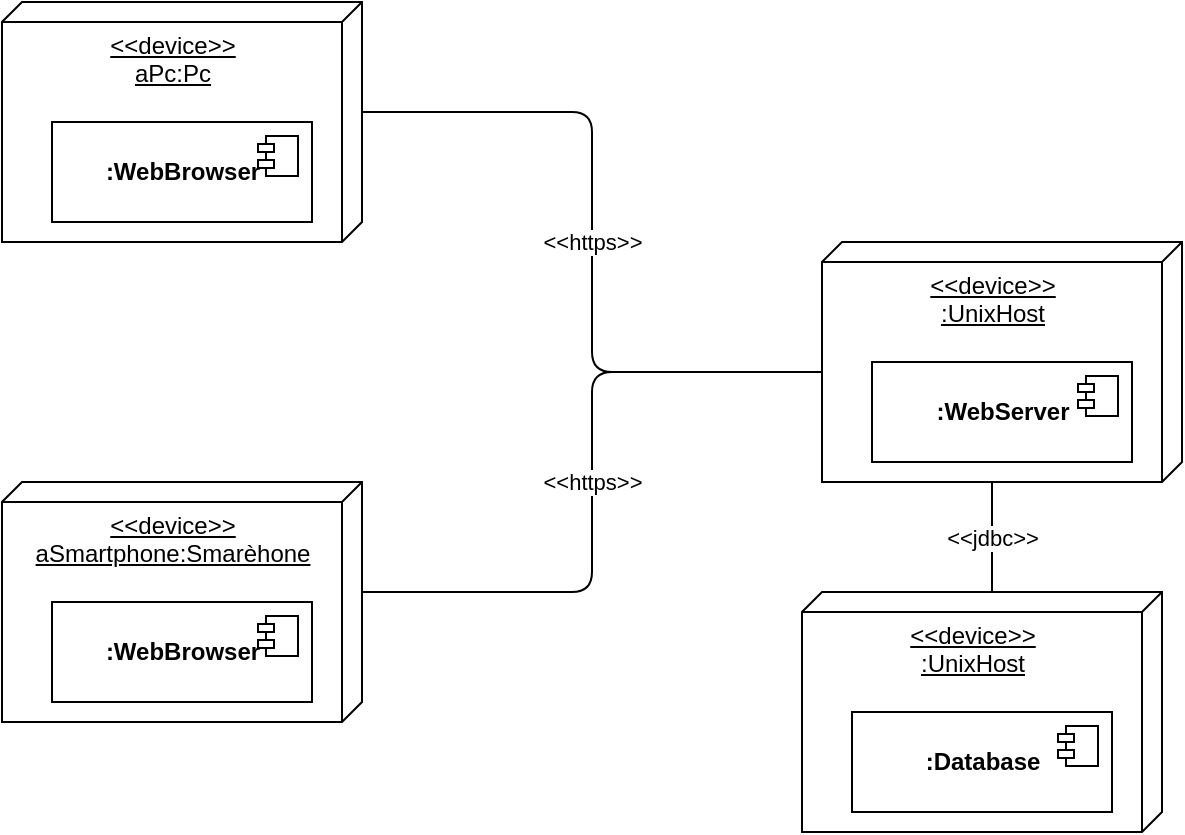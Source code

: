 <mxfile version="15.7.3" type="device" pages="2"><diagram id="Q-V1voCaVo3iUoWIKWiY" name="General view"><mxGraphModel dx="782" dy="1748" grid="1" gridSize="10" guides="1" tooltips="1" connect="1" arrows="1" fold="1" page="1" pageScale="1" pageWidth="827" pageHeight="1169" math="0" shadow="0"><root><mxCell id="0"/><mxCell id="1" parent="0"/><mxCell id="lvnrlmjxJkwLvI-EqiuW-22" value="&amp;lt;&amp;lt;jdbc&amp;gt;&amp;gt;" style="edgeStyle=orthogonalEdgeStyle;rounded=1;orthogonalLoop=1;jettySize=auto;html=1;exitX=0;exitY=0;exitDx=120;exitDy=95;exitPerimeter=0;entryX=0;entryY=0;entryDx=0;entryDy=85;entryPerimeter=0;endArrow=none;endFill=0;" edge="1" parent="1" source="lvnrlmjxJkwLvI-EqiuW-1" target="lvnrlmjxJkwLvI-EqiuW-7"><mxGeometry relative="1" as="geometry"/></mxCell><mxCell id="lvnrlmjxJkwLvI-EqiuW-1" value="&amp;lt;&amp;lt;device&amp;gt;&amp;gt;&lt;br&gt;:UnixHost" style="verticalAlign=top;align=center;spacingTop=8;spacingLeft=2;spacingRight=12;shape=cube;size=10;direction=south;fontStyle=4;html=1;" vertex="1" parent="1"><mxGeometry x="500" y="110" width="180" height="120" as="geometry"/></mxCell><mxCell id="lvnrlmjxJkwLvI-EqiuW-2" value="&lt;b&gt;:WebServer&lt;/b&gt;" style="html=1;dropTarget=0;align=center;" vertex="1" parent="1"><mxGeometry x="525" y="170" width="130" height="50" as="geometry"/></mxCell><mxCell id="lvnrlmjxJkwLvI-EqiuW-3" value="" style="shape=module;jettyWidth=8;jettyHeight=4;align=center;" vertex="1" parent="lvnrlmjxJkwLvI-EqiuW-2"><mxGeometry x="1" width="20" height="20" relative="1" as="geometry"><mxPoint x="-27" y="7" as="offset"/></mxGeometry></mxCell><mxCell id="lvnrlmjxJkwLvI-EqiuW-20" value="&lt;span style=&quot;color: rgb(0 , 0 , 0) ; font-family: &amp;#34;helvetica&amp;#34; ; font-size: 11px ; font-style: normal ; font-weight: 400 ; letter-spacing: normal ; text-align: center ; text-indent: 0px ; text-transform: none ; word-spacing: 0px ; background-color: rgb(255 , 255 , 255) ; display: inline ; float: none&quot;&gt;&amp;lt;&amp;lt;https&amp;gt;&amp;gt;&lt;/span&gt;" style="edgeStyle=orthogonalEdgeStyle;rounded=1;orthogonalLoop=1;jettySize=auto;html=1;exitX=0;exitY=0;exitDx=55;exitDy=0;exitPerimeter=0;entryX=0;entryY=0;entryDx=65;entryDy=180;entryPerimeter=0;endArrow=none;endFill=0;" edge="1" parent="1" source="lvnrlmjxJkwLvI-EqiuW-4" target="lvnrlmjxJkwLvI-EqiuW-1"><mxGeometry relative="1" as="geometry"/></mxCell><mxCell id="lvnrlmjxJkwLvI-EqiuW-4" value="&amp;lt;&amp;lt;device&amp;gt;&amp;gt;&lt;br&gt;aPc:Pc" style="verticalAlign=top;align=center;spacingTop=8;spacingLeft=2;spacingRight=12;shape=cube;size=10;direction=south;fontStyle=4;html=1;" vertex="1" parent="1"><mxGeometry x="90" y="-10" width="180" height="120" as="geometry"/></mxCell><mxCell id="lvnrlmjxJkwLvI-EqiuW-5" value="&lt;b&gt;:WebBrowser&lt;/b&gt;" style="html=1;dropTarget=0;align=center;" vertex="1" parent="1"><mxGeometry x="115" y="50" width="130" height="50" as="geometry"/></mxCell><mxCell id="lvnrlmjxJkwLvI-EqiuW-6" value="" style="shape=module;jettyWidth=8;jettyHeight=4;align=center;" vertex="1" parent="lvnrlmjxJkwLvI-EqiuW-5"><mxGeometry x="1" width="20" height="20" relative="1" as="geometry"><mxPoint x="-27" y="7" as="offset"/></mxGeometry></mxCell><mxCell id="lvnrlmjxJkwLvI-EqiuW-7" value="&amp;lt;&amp;lt;device&amp;gt;&amp;gt;&lt;br&gt;:UnixHost" style="verticalAlign=top;align=center;spacingTop=8;spacingLeft=2;spacingRight=12;shape=cube;size=10;direction=south;fontStyle=4;html=1;" vertex="1" parent="1"><mxGeometry x="490" y="285" width="180" height="120" as="geometry"/></mxCell><mxCell id="lvnrlmjxJkwLvI-EqiuW-8" value="&lt;b&gt;:Database&lt;/b&gt;" style="html=1;dropTarget=0;align=center;" vertex="1" parent="1"><mxGeometry x="515" y="345" width="130" height="50" as="geometry"/></mxCell><mxCell id="lvnrlmjxJkwLvI-EqiuW-9" value="" style="shape=module;jettyWidth=8;jettyHeight=4;align=center;" vertex="1" parent="lvnrlmjxJkwLvI-EqiuW-8"><mxGeometry x="1" width="20" height="20" relative="1" as="geometry"><mxPoint x="-27" y="7" as="offset"/></mxGeometry></mxCell><mxCell id="lvnrlmjxJkwLvI-EqiuW-19" value="&amp;lt;&amp;lt;https&amp;gt;&amp;gt;" style="edgeStyle=orthogonalEdgeStyle;rounded=1;orthogonalLoop=1;jettySize=auto;html=1;exitX=0;exitY=0;exitDx=55;exitDy=0;exitPerimeter=0;entryX=0;entryY=0;entryDx=65;entryDy=180;entryPerimeter=0;endArrow=none;endFill=0;" edge="1" parent="1" source="lvnrlmjxJkwLvI-EqiuW-10" target="lvnrlmjxJkwLvI-EqiuW-1"><mxGeometry relative="1" as="geometry"/></mxCell><mxCell id="lvnrlmjxJkwLvI-EqiuW-10" value="&amp;lt;&amp;lt;device&amp;gt;&amp;gt;&lt;br&gt;aSmartphone:Smarèhone" style="verticalAlign=top;align=center;spacingTop=8;spacingLeft=2;spacingRight=12;shape=cube;size=10;direction=south;fontStyle=4;html=1;" vertex="1" parent="1"><mxGeometry x="90" y="230" width="180" height="120" as="geometry"/></mxCell><mxCell id="lvnrlmjxJkwLvI-EqiuW-11" value="&lt;b&gt;:WebBrowser&lt;/b&gt;" style="html=1;dropTarget=0;align=center;" vertex="1" parent="1"><mxGeometry x="115" y="290" width="130" height="50" as="geometry"/></mxCell><mxCell id="lvnrlmjxJkwLvI-EqiuW-12" value="" style="shape=module;jettyWidth=8;jettyHeight=4;align=center;" vertex="1" parent="lvnrlmjxJkwLvI-EqiuW-11"><mxGeometry x="1" width="20" height="20" relative="1" as="geometry"><mxPoint x="-27" y="7" as="offset"/></mxGeometry></mxCell></root></mxGraphModel></diagram><diagram id="ZgiojKZ5UeAKMc6jC4Jt" name="WebServer"><mxGraphModel dx="539" dy="399" grid="1" gridSize="10" guides="1" tooltips="1" connect="1" arrows="1" fold="1" page="1" pageScale="1" pageWidth="827" pageHeight="1169" math="0" shadow="0"><root><mxCell id="egFvEJ8aIdewHlQxNnoY-0"/><mxCell id="egFvEJ8aIdewHlQxNnoY-1" parent="egFvEJ8aIdewHlQxNnoY-0"/><mxCell id="egFvEJ8aIdewHlQxNnoY-5" value="&lt;p style=&quot;margin: 0px ; margin-top: 6px ; text-align: center&quot;&gt;&lt;b&gt;WebServer&lt;/b&gt;&lt;/p&gt;&lt;hr&gt;&lt;p style=&quot;margin: 0px ; margin-left: 8px&quot;&gt;&lt;br&gt;&lt;/p&gt;" style="align=left;overflow=fill;html=1;dropTarget=0;" vertex="1" parent="egFvEJ8aIdewHlQxNnoY-1"><mxGeometry x="200" y="250" width="290" height="130" as="geometry"/></mxCell><mxCell id="egFvEJ8aIdewHlQxNnoY-6" value="" style="shape=component;jettyWidth=8;jettyHeight=4;align=center;" vertex="1" parent="egFvEJ8aIdewHlQxNnoY-5"><mxGeometry x="1" width="20" height="20" relative="1" as="geometry"><mxPoint x="-24" y="4" as="offset"/></mxGeometry></mxCell><mxCell id="egFvEJ8aIdewHlQxNnoY-9" value="" style="edgeStyle=orthogonalEdgeStyle;rounded=1;orthogonalLoop=1;jettySize=auto;html=1;endArrow=none;endFill=0;" edge="1" parent="egFvEJ8aIdewHlQxNnoY-1" source="egFvEJ8aIdewHlQxNnoY-7" target="egFvEJ8aIdewHlQxNnoY-8"><mxGeometry relative="1" as="geometry"/></mxCell><mxCell id="egFvEJ8aIdewHlQxNnoY-7" value="&amp;lt;&amp;lt;http&amp;gt;&amp;gt;" style="ellipse;whiteSpace=wrap;html=1;aspect=fixed;align=center;verticalAlign=middle;movableLabel=1;spacingTop=-39;" vertex="1" parent="egFvEJ8aIdewHlQxNnoY-1"><mxGeometry x="120" y="322.5" width="25" height="25" as="geometry"/></mxCell><mxCell id="egFvEJ8aIdewHlQxNnoY-15" style="edgeStyle=orthogonalEdgeStyle;rounded=1;orthogonalLoop=1;jettySize=auto;html=1;exitX=1;exitY=0.5;exitDx=0;exitDy=0;entryX=0.25;entryY=1;entryDx=0;entryDy=0;endArrow=open;endFill=0;" edge="1" parent="egFvEJ8aIdewHlQxNnoY-1" source="egFvEJ8aIdewHlQxNnoY-8" target="egFvEJ8aIdewHlQxNnoY-10"><mxGeometry relative="1" as="geometry"/></mxCell><mxCell id="egFvEJ8aIdewHlQxNnoY-8" value="" style="rounded=0;whiteSpace=wrap;html=1;align=center;" vertex="1" parent="egFvEJ8aIdewHlQxNnoY-1"><mxGeometry x="190" y="325" width="20" height="20" as="geometry"/></mxCell><mxCell id="egFvEJ8aIdewHlQxNnoY-16" style="edgeStyle=orthogonalEdgeStyle;rounded=1;orthogonalLoop=1;jettySize=auto;html=1;exitX=0.75;exitY=1;exitDx=0;exitDy=0;entryX=0.25;entryY=0;entryDx=0;entryDy=0;endArrow=open;endFill=0;" edge="1" parent="egFvEJ8aIdewHlQxNnoY-1" source="egFvEJ8aIdewHlQxNnoY-10" target="egFvEJ8aIdewHlQxNnoY-11"><mxGeometry relative="1" as="geometry"/></mxCell><mxCell id="egFvEJ8aIdewHlQxNnoY-10" value="HttpService" style="rounded=0;whiteSpace=wrap;html=1;align=center;verticalAlign=middle;" vertex="1" parent="egFvEJ8aIdewHlQxNnoY-1"><mxGeometry x="240" y="285" width="80" height="25" as="geometry"/></mxCell><mxCell id="egFvEJ8aIdewHlQxNnoY-17" style="edgeStyle=orthogonalEdgeStyle;rounded=1;orthogonalLoop=1;jettySize=auto;html=1;exitX=0.75;exitY=0;exitDx=0;exitDy=0;entryX=0;entryY=0.5;entryDx=0;entryDy=0;endArrow=open;endFill=0;" edge="1" parent="egFvEJ8aIdewHlQxNnoY-1" source="egFvEJ8aIdewHlQxNnoY-11" target="egFvEJ8aIdewHlQxNnoY-12"><mxGeometry relative="1" as="geometry"/></mxCell><mxCell id="egFvEJ8aIdewHlQxNnoY-11" value="Servlet" style="rounded=0;whiteSpace=wrap;html=1;align=center;verticalAlign=middle;" vertex="1" parent="egFvEJ8aIdewHlQxNnoY-1"><mxGeometry x="290" y="345" width="80" height="25" as="geometry"/></mxCell><mxCell id="egFvEJ8aIdewHlQxNnoY-18" style="edgeStyle=orthogonalEdgeStyle;rounded=1;orthogonalLoop=1;jettySize=auto;html=1;exitX=0.5;exitY=1;exitDx=0;exitDy=0;entryX=0;entryY=0.5;entryDx=0;entryDy=0;endArrow=open;endFill=0;" edge="1" parent="egFvEJ8aIdewHlQxNnoY-1" source="egFvEJ8aIdewHlQxNnoY-12" target="egFvEJ8aIdewHlQxNnoY-13"><mxGeometry relative="1" as="geometry"/></mxCell><mxCell id="egFvEJ8aIdewHlQxNnoY-12" value="DBProxy" style="rounded=0;whiteSpace=wrap;html=1;align=center;verticalAlign=middle;" vertex="1" parent="egFvEJ8aIdewHlQxNnoY-1"><mxGeometry x="390" y="285" width="80" height="25" as="geometry"/></mxCell><mxCell id="egFvEJ8aIdewHlQxNnoY-21" style="edgeStyle=orthogonalEdgeStyle;rounded=1;orthogonalLoop=1;jettySize=auto;html=1;exitX=1;exitY=0.5;exitDx=0;exitDy=0;entryX=0;entryY=0.5;entryDx=0;entryDy=0;endArrow=none;endFill=0;" edge="1" parent="egFvEJ8aIdewHlQxNnoY-1" source="egFvEJ8aIdewHlQxNnoY-13"><mxGeometry relative="1" as="geometry"><mxPoint x="550.0" y="335" as="targetPoint"/></mxGeometry></mxCell><mxCell id="egFvEJ8aIdewHlQxNnoY-13" value="" style="rounded=0;whiteSpace=wrap;html=1;align=center;" vertex="1" parent="egFvEJ8aIdewHlQxNnoY-1"><mxGeometry x="480" y="325" width="20" height="20" as="geometry"/></mxCell><mxCell id="egFvEJ8aIdewHlQxNnoY-22" value="" style="shape=requiredInterface;html=1;verticalLabelPosition=top;sketch=0;align=center;verticalAlign=bottom;rotation=-181;labelPosition=center;horizontal=1;" vertex="1" parent="egFvEJ8aIdewHlQxNnoY-1"><mxGeometry x="550" y="325" width="10" height="20" as="geometry"/></mxCell><mxCell id="egFvEJ8aIdewHlQxNnoY-23" value="&amp;lt;&amp;lt;jdbc&amp;gt;&amp;gt;" style="text;html=1;align=center;verticalAlign=middle;resizable=0;points=[];autosize=1;strokeColor=none;fillColor=none;" vertex="1" parent="egFvEJ8aIdewHlQxNnoY-1"><mxGeometry x="520" y="305" width="70" height="20" as="geometry"/></mxCell></root></mxGraphModel></diagram></mxfile>